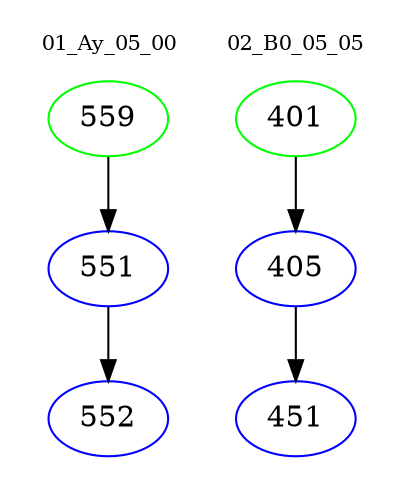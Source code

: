digraph{
subgraph cluster_0 {
color = white
label = "01_Ay_05_00";
fontsize=10;
T0_559 [label="559", color="green"]
T0_559 -> T0_551 [color="black"]
T0_551 [label="551", color="blue"]
T0_551 -> T0_552 [color="black"]
T0_552 [label="552", color="blue"]
}
subgraph cluster_1 {
color = white
label = "02_B0_05_05";
fontsize=10;
T1_401 [label="401", color="green"]
T1_401 -> T1_405 [color="black"]
T1_405 [label="405", color="blue"]
T1_405 -> T1_451 [color="black"]
T1_451 [label="451", color="blue"]
}
}
